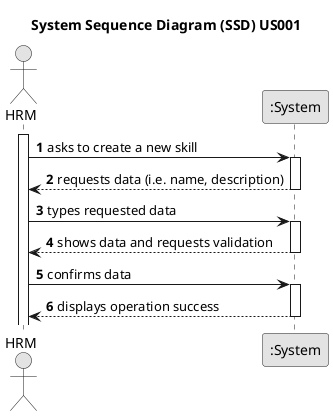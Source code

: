 @startuml
skinparam monochrome true
skinparam packageStyle rectangle
skinparam shadowing false

title System Sequence Diagram (SSD) US001

autonumber

actor "HRM" as HRM
participant ":System" as System

activate HRM

    HRM -> System : asks to create a new skill
    activate System

        System --> HRM : requests data (i.e. name, description)
    deactivate System

    HRM -> System : types requested data
    activate System

        System --> HRM : shows data and requests validation
    deactivate System

 HRM -> System : confirms data
    activate System

        System --> HRM : displays operation success
    deactivate System
    
    deactivate System

@enduml